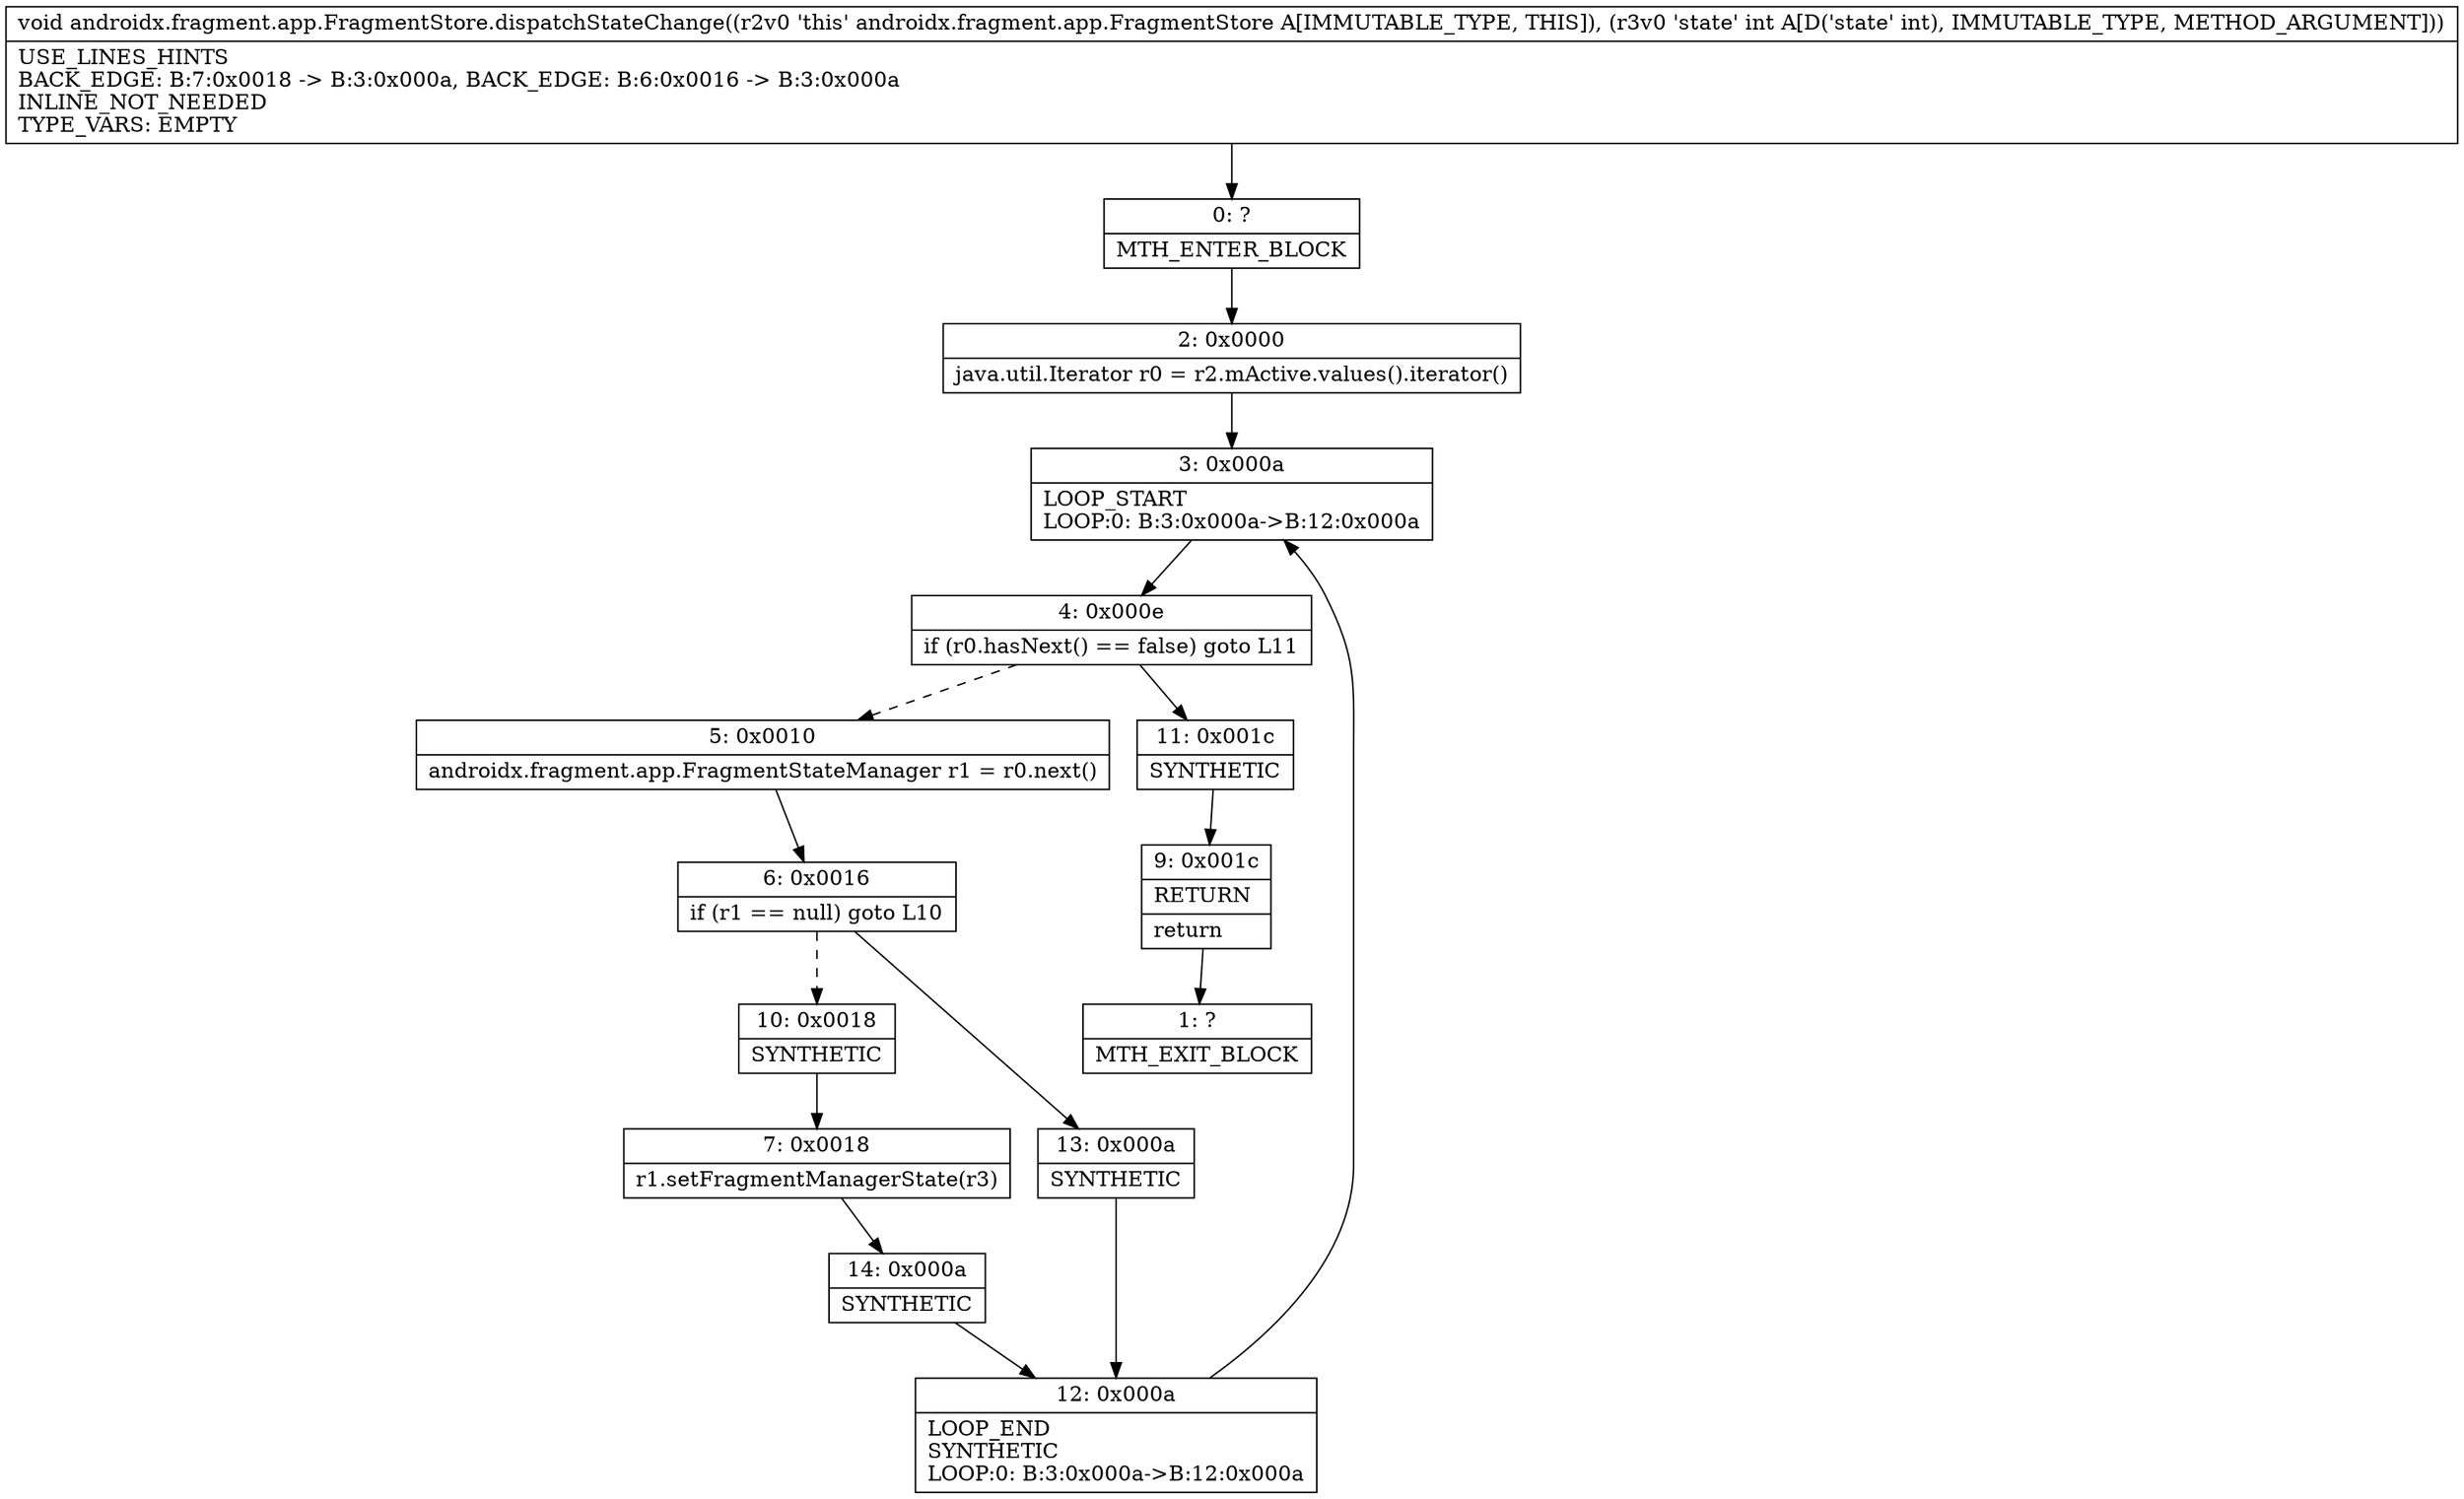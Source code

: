 digraph "CFG forandroidx.fragment.app.FragmentStore.dispatchStateChange(I)V" {
Node_0 [shape=record,label="{0\:\ ?|MTH_ENTER_BLOCK\l}"];
Node_2 [shape=record,label="{2\:\ 0x0000|java.util.Iterator r0 = r2.mActive.values().iterator()\l}"];
Node_3 [shape=record,label="{3\:\ 0x000a|LOOP_START\lLOOP:0: B:3:0x000a\-\>B:12:0x000a\l}"];
Node_4 [shape=record,label="{4\:\ 0x000e|if (r0.hasNext() == false) goto L11\l}"];
Node_5 [shape=record,label="{5\:\ 0x0010|androidx.fragment.app.FragmentStateManager r1 = r0.next()\l}"];
Node_6 [shape=record,label="{6\:\ 0x0016|if (r1 == null) goto L10\l}"];
Node_10 [shape=record,label="{10\:\ 0x0018|SYNTHETIC\l}"];
Node_7 [shape=record,label="{7\:\ 0x0018|r1.setFragmentManagerState(r3)\l}"];
Node_14 [shape=record,label="{14\:\ 0x000a|SYNTHETIC\l}"];
Node_12 [shape=record,label="{12\:\ 0x000a|LOOP_END\lSYNTHETIC\lLOOP:0: B:3:0x000a\-\>B:12:0x000a\l}"];
Node_13 [shape=record,label="{13\:\ 0x000a|SYNTHETIC\l}"];
Node_11 [shape=record,label="{11\:\ 0x001c|SYNTHETIC\l}"];
Node_9 [shape=record,label="{9\:\ 0x001c|RETURN\l|return\l}"];
Node_1 [shape=record,label="{1\:\ ?|MTH_EXIT_BLOCK\l}"];
MethodNode[shape=record,label="{void androidx.fragment.app.FragmentStore.dispatchStateChange((r2v0 'this' androidx.fragment.app.FragmentStore A[IMMUTABLE_TYPE, THIS]), (r3v0 'state' int A[D('state' int), IMMUTABLE_TYPE, METHOD_ARGUMENT]))  | USE_LINES_HINTS\lBACK_EDGE: B:7:0x0018 \-\> B:3:0x000a, BACK_EDGE: B:6:0x0016 \-\> B:3:0x000a\lINLINE_NOT_NEEDED\lTYPE_VARS: EMPTY\l}"];
MethodNode -> Node_0;Node_0 -> Node_2;
Node_2 -> Node_3;
Node_3 -> Node_4;
Node_4 -> Node_5[style=dashed];
Node_4 -> Node_11;
Node_5 -> Node_6;
Node_6 -> Node_10[style=dashed];
Node_6 -> Node_13;
Node_10 -> Node_7;
Node_7 -> Node_14;
Node_14 -> Node_12;
Node_12 -> Node_3;
Node_13 -> Node_12;
Node_11 -> Node_9;
Node_9 -> Node_1;
}

